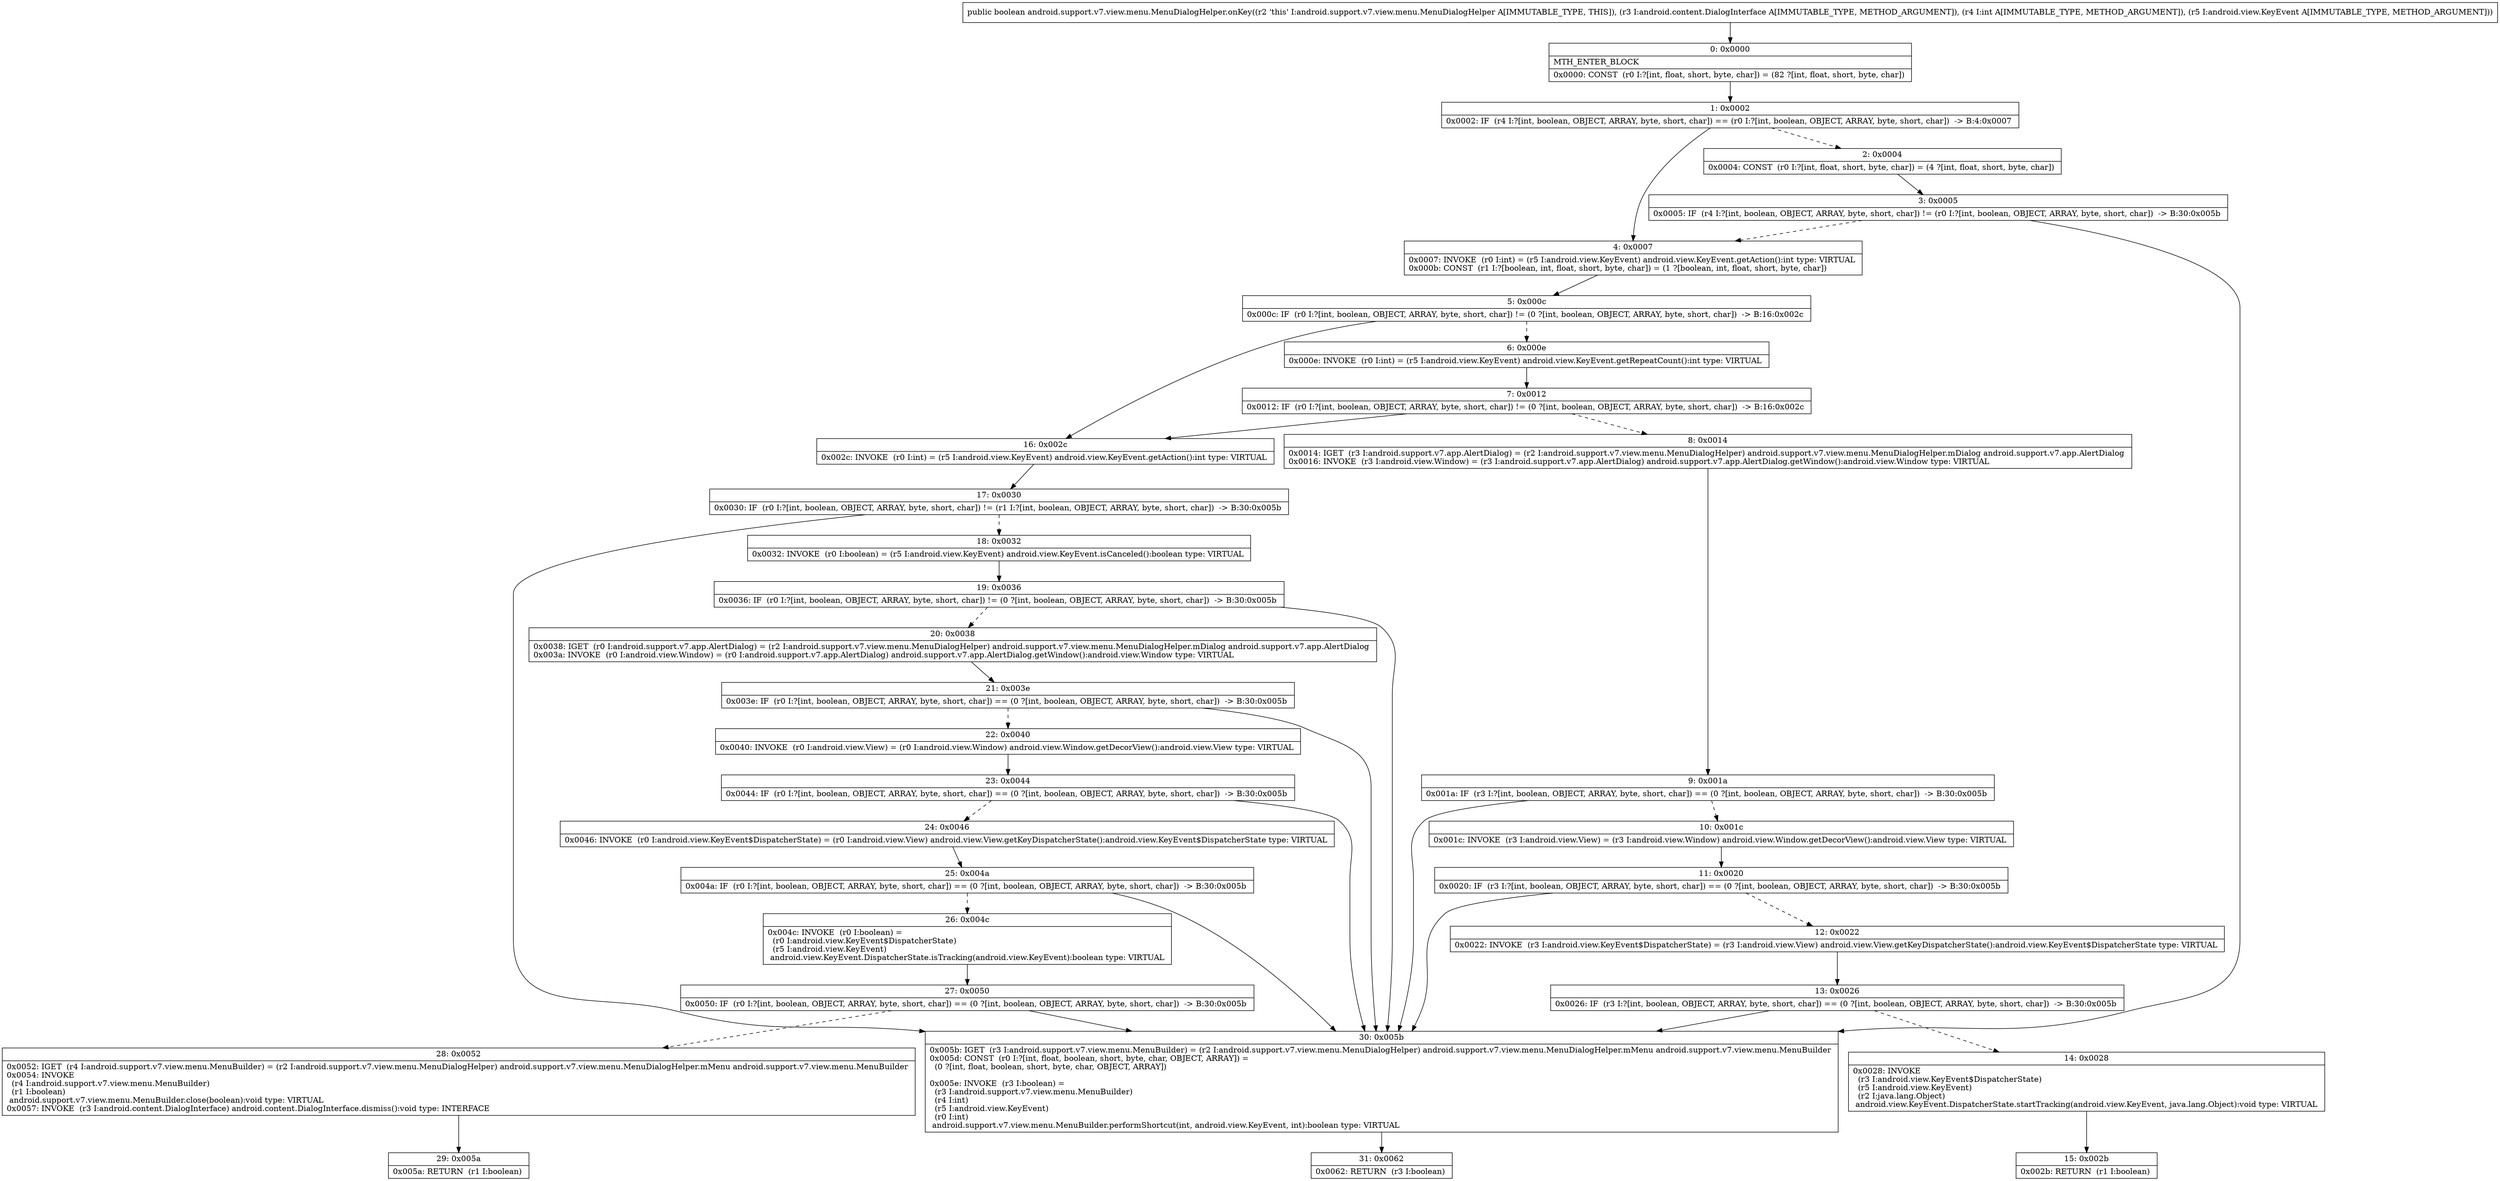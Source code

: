 digraph "CFG forandroid.support.v7.view.menu.MenuDialogHelper.onKey(Landroid\/content\/DialogInterface;ILandroid\/view\/KeyEvent;)Z" {
Node_0 [shape=record,label="{0\:\ 0x0000|MTH_ENTER_BLOCK\l|0x0000: CONST  (r0 I:?[int, float, short, byte, char]) = (82 ?[int, float, short, byte, char]) \l}"];
Node_1 [shape=record,label="{1\:\ 0x0002|0x0002: IF  (r4 I:?[int, boolean, OBJECT, ARRAY, byte, short, char]) == (r0 I:?[int, boolean, OBJECT, ARRAY, byte, short, char])  \-\> B:4:0x0007 \l}"];
Node_2 [shape=record,label="{2\:\ 0x0004|0x0004: CONST  (r0 I:?[int, float, short, byte, char]) = (4 ?[int, float, short, byte, char]) \l}"];
Node_3 [shape=record,label="{3\:\ 0x0005|0x0005: IF  (r4 I:?[int, boolean, OBJECT, ARRAY, byte, short, char]) != (r0 I:?[int, boolean, OBJECT, ARRAY, byte, short, char])  \-\> B:30:0x005b \l}"];
Node_4 [shape=record,label="{4\:\ 0x0007|0x0007: INVOKE  (r0 I:int) = (r5 I:android.view.KeyEvent) android.view.KeyEvent.getAction():int type: VIRTUAL \l0x000b: CONST  (r1 I:?[boolean, int, float, short, byte, char]) = (1 ?[boolean, int, float, short, byte, char]) \l}"];
Node_5 [shape=record,label="{5\:\ 0x000c|0x000c: IF  (r0 I:?[int, boolean, OBJECT, ARRAY, byte, short, char]) != (0 ?[int, boolean, OBJECT, ARRAY, byte, short, char])  \-\> B:16:0x002c \l}"];
Node_6 [shape=record,label="{6\:\ 0x000e|0x000e: INVOKE  (r0 I:int) = (r5 I:android.view.KeyEvent) android.view.KeyEvent.getRepeatCount():int type: VIRTUAL \l}"];
Node_7 [shape=record,label="{7\:\ 0x0012|0x0012: IF  (r0 I:?[int, boolean, OBJECT, ARRAY, byte, short, char]) != (0 ?[int, boolean, OBJECT, ARRAY, byte, short, char])  \-\> B:16:0x002c \l}"];
Node_8 [shape=record,label="{8\:\ 0x0014|0x0014: IGET  (r3 I:android.support.v7.app.AlertDialog) = (r2 I:android.support.v7.view.menu.MenuDialogHelper) android.support.v7.view.menu.MenuDialogHelper.mDialog android.support.v7.app.AlertDialog \l0x0016: INVOKE  (r3 I:android.view.Window) = (r3 I:android.support.v7.app.AlertDialog) android.support.v7.app.AlertDialog.getWindow():android.view.Window type: VIRTUAL \l}"];
Node_9 [shape=record,label="{9\:\ 0x001a|0x001a: IF  (r3 I:?[int, boolean, OBJECT, ARRAY, byte, short, char]) == (0 ?[int, boolean, OBJECT, ARRAY, byte, short, char])  \-\> B:30:0x005b \l}"];
Node_10 [shape=record,label="{10\:\ 0x001c|0x001c: INVOKE  (r3 I:android.view.View) = (r3 I:android.view.Window) android.view.Window.getDecorView():android.view.View type: VIRTUAL \l}"];
Node_11 [shape=record,label="{11\:\ 0x0020|0x0020: IF  (r3 I:?[int, boolean, OBJECT, ARRAY, byte, short, char]) == (0 ?[int, boolean, OBJECT, ARRAY, byte, short, char])  \-\> B:30:0x005b \l}"];
Node_12 [shape=record,label="{12\:\ 0x0022|0x0022: INVOKE  (r3 I:android.view.KeyEvent$DispatcherState) = (r3 I:android.view.View) android.view.View.getKeyDispatcherState():android.view.KeyEvent$DispatcherState type: VIRTUAL \l}"];
Node_13 [shape=record,label="{13\:\ 0x0026|0x0026: IF  (r3 I:?[int, boolean, OBJECT, ARRAY, byte, short, char]) == (0 ?[int, boolean, OBJECT, ARRAY, byte, short, char])  \-\> B:30:0x005b \l}"];
Node_14 [shape=record,label="{14\:\ 0x0028|0x0028: INVOKE  \l  (r3 I:android.view.KeyEvent$DispatcherState)\l  (r5 I:android.view.KeyEvent)\l  (r2 I:java.lang.Object)\l android.view.KeyEvent.DispatcherState.startTracking(android.view.KeyEvent, java.lang.Object):void type: VIRTUAL \l}"];
Node_15 [shape=record,label="{15\:\ 0x002b|0x002b: RETURN  (r1 I:boolean) \l}"];
Node_16 [shape=record,label="{16\:\ 0x002c|0x002c: INVOKE  (r0 I:int) = (r5 I:android.view.KeyEvent) android.view.KeyEvent.getAction():int type: VIRTUAL \l}"];
Node_17 [shape=record,label="{17\:\ 0x0030|0x0030: IF  (r0 I:?[int, boolean, OBJECT, ARRAY, byte, short, char]) != (r1 I:?[int, boolean, OBJECT, ARRAY, byte, short, char])  \-\> B:30:0x005b \l}"];
Node_18 [shape=record,label="{18\:\ 0x0032|0x0032: INVOKE  (r0 I:boolean) = (r5 I:android.view.KeyEvent) android.view.KeyEvent.isCanceled():boolean type: VIRTUAL \l}"];
Node_19 [shape=record,label="{19\:\ 0x0036|0x0036: IF  (r0 I:?[int, boolean, OBJECT, ARRAY, byte, short, char]) != (0 ?[int, boolean, OBJECT, ARRAY, byte, short, char])  \-\> B:30:0x005b \l}"];
Node_20 [shape=record,label="{20\:\ 0x0038|0x0038: IGET  (r0 I:android.support.v7.app.AlertDialog) = (r2 I:android.support.v7.view.menu.MenuDialogHelper) android.support.v7.view.menu.MenuDialogHelper.mDialog android.support.v7.app.AlertDialog \l0x003a: INVOKE  (r0 I:android.view.Window) = (r0 I:android.support.v7.app.AlertDialog) android.support.v7.app.AlertDialog.getWindow():android.view.Window type: VIRTUAL \l}"];
Node_21 [shape=record,label="{21\:\ 0x003e|0x003e: IF  (r0 I:?[int, boolean, OBJECT, ARRAY, byte, short, char]) == (0 ?[int, boolean, OBJECT, ARRAY, byte, short, char])  \-\> B:30:0x005b \l}"];
Node_22 [shape=record,label="{22\:\ 0x0040|0x0040: INVOKE  (r0 I:android.view.View) = (r0 I:android.view.Window) android.view.Window.getDecorView():android.view.View type: VIRTUAL \l}"];
Node_23 [shape=record,label="{23\:\ 0x0044|0x0044: IF  (r0 I:?[int, boolean, OBJECT, ARRAY, byte, short, char]) == (0 ?[int, boolean, OBJECT, ARRAY, byte, short, char])  \-\> B:30:0x005b \l}"];
Node_24 [shape=record,label="{24\:\ 0x0046|0x0046: INVOKE  (r0 I:android.view.KeyEvent$DispatcherState) = (r0 I:android.view.View) android.view.View.getKeyDispatcherState():android.view.KeyEvent$DispatcherState type: VIRTUAL \l}"];
Node_25 [shape=record,label="{25\:\ 0x004a|0x004a: IF  (r0 I:?[int, boolean, OBJECT, ARRAY, byte, short, char]) == (0 ?[int, boolean, OBJECT, ARRAY, byte, short, char])  \-\> B:30:0x005b \l}"];
Node_26 [shape=record,label="{26\:\ 0x004c|0x004c: INVOKE  (r0 I:boolean) = \l  (r0 I:android.view.KeyEvent$DispatcherState)\l  (r5 I:android.view.KeyEvent)\l android.view.KeyEvent.DispatcherState.isTracking(android.view.KeyEvent):boolean type: VIRTUAL \l}"];
Node_27 [shape=record,label="{27\:\ 0x0050|0x0050: IF  (r0 I:?[int, boolean, OBJECT, ARRAY, byte, short, char]) == (0 ?[int, boolean, OBJECT, ARRAY, byte, short, char])  \-\> B:30:0x005b \l}"];
Node_28 [shape=record,label="{28\:\ 0x0052|0x0052: IGET  (r4 I:android.support.v7.view.menu.MenuBuilder) = (r2 I:android.support.v7.view.menu.MenuDialogHelper) android.support.v7.view.menu.MenuDialogHelper.mMenu android.support.v7.view.menu.MenuBuilder \l0x0054: INVOKE  \l  (r4 I:android.support.v7.view.menu.MenuBuilder)\l  (r1 I:boolean)\l android.support.v7.view.menu.MenuBuilder.close(boolean):void type: VIRTUAL \l0x0057: INVOKE  (r3 I:android.content.DialogInterface) android.content.DialogInterface.dismiss():void type: INTERFACE \l}"];
Node_29 [shape=record,label="{29\:\ 0x005a|0x005a: RETURN  (r1 I:boolean) \l}"];
Node_30 [shape=record,label="{30\:\ 0x005b|0x005b: IGET  (r3 I:android.support.v7.view.menu.MenuBuilder) = (r2 I:android.support.v7.view.menu.MenuDialogHelper) android.support.v7.view.menu.MenuDialogHelper.mMenu android.support.v7.view.menu.MenuBuilder \l0x005d: CONST  (r0 I:?[int, float, boolean, short, byte, char, OBJECT, ARRAY]) = \l  (0 ?[int, float, boolean, short, byte, char, OBJECT, ARRAY])\l \l0x005e: INVOKE  (r3 I:boolean) = \l  (r3 I:android.support.v7.view.menu.MenuBuilder)\l  (r4 I:int)\l  (r5 I:android.view.KeyEvent)\l  (r0 I:int)\l android.support.v7.view.menu.MenuBuilder.performShortcut(int, android.view.KeyEvent, int):boolean type: VIRTUAL \l}"];
Node_31 [shape=record,label="{31\:\ 0x0062|0x0062: RETURN  (r3 I:boolean) \l}"];
MethodNode[shape=record,label="{public boolean android.support.v7.view.menu.MenuDialogHelper.onKey((r2 'this' I:android.support.v7.view.menu.MenuDialogHelper A[IMMUTABLE_TYPE, THIS]), (r3 I:android.content.DialogInterface A[IMMUTABLE_TYPE, METHOD_ARGUMENT]), (r4 I:int A[IMMUTABLE_TYPE, METHOD_ARGUMENT]), (r5 I:android.view.KeyEvent A[IMMUTABLE_TYPE, METHOD_ARGUMENT])) }"];
MethodNode -> Node_0;
Node_0 -> Node_1;
Node_1 -> Node_2[style=dashed];
Node_1 -> Node_4;
Node_2 -> Node_3;
Node_3 -> Node_4[style=dashed];
Node_3 -> Node_30;
Node_4 -> Node_5;
Node_5 -> Node_6[style=dashed];
Node_5 -> Node_16;
Node_6 -> Node_7;
Node_7 -> Node_8[style=dashed];
Node_7 -> Node_16;
Node_8 -> Node_9;
Node_9 -> Node_10[style=dashed];
Node_9 -> Node_30;
Node_10 -> Node_11;
Node_11 -> Node_12[style=dashed];
Node_11 -> Node_30;
Node_12 -> Node_13;
Node_13 -> Node_14[style=dashed];
Node_13 -> Node_30;
Node_14 -> Node_15;
Node_16 -> Node_17;
Node_17 -> Node_18[style=dashed];
Node_17 -> Node_30;
Node_18 -> Node_19;
Node_19 -> Node_20[style=dashed];
Node_19 -> Node_30;
Node_20 -> Node_21;
Node_21 -> Node_22[style=dashed];
Node_21 -> Node_30;
Node_22 -> Node_23;
Node_23 -> Node_24[style=dashed];
Node_23 -> Node_30;
Node_24 -> Node_25;
Node_25 -> Node_26[style=dashed];
Node_25 -> Node_30;
Node_26 -> Node_27;
Node_27 -> Node_28[style=dashed];
Node_27 -> Node_30;
Node_28 -> Node_29;
Node_30 -> Node_31;
}

